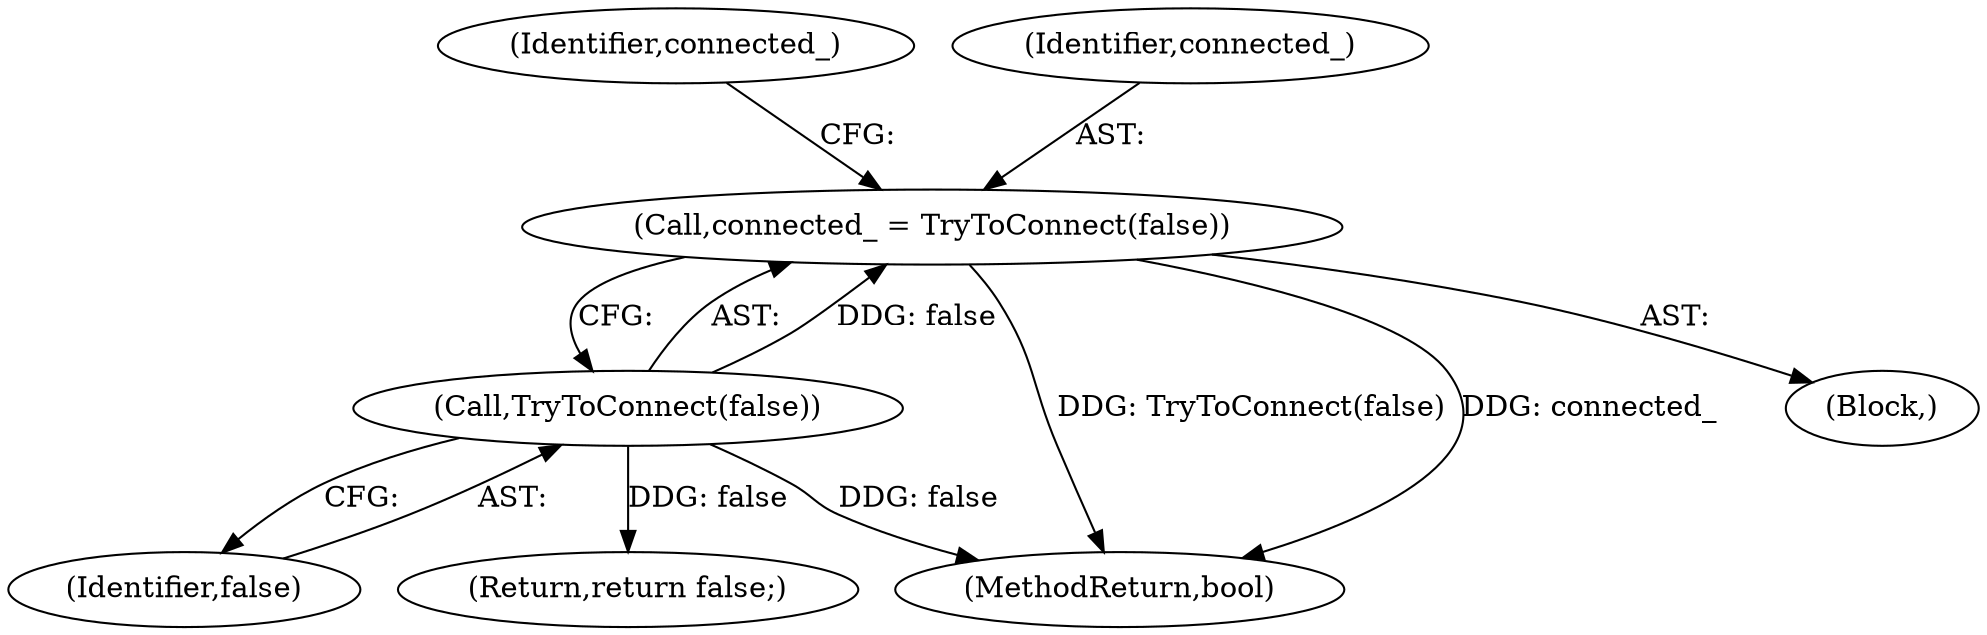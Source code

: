 digraph "0_Chrome_51dfe5e3b332bcea02fb4d4c7493ae841106dd9b_5@API" {
"1000161" [label="(Call,connected_ = TryToConnect(false))"];
"1000163" [label="(Call,TryToConnect(false))"];
"1000179" [label="(MethodReturn,bool)"];
"1000166" [label="(Identifier,connected_)"];
"1000162" [label="(Identifier,connected_)"];
"1000161" [label="(Call,connected_ = TryToConnect(false))"];
"1000163" [label="(Call,TryToConnect(false))"];
"1000164" [label="(Identifier,false)"];
"1000148" [label="(Block,)"];
"1000177" [label="(Return,return false;)"];
"1000161" -> "1000148"  [label="AST: "];
"1000161" -> "1000163"  [label="CFG: "];
"1000162" -> "1000161"  [label="AST: "];
"1000163" -> "1000161"  [label="AST: "];
"1000166" -> "1000161"  [label="CFG: "];
"1000161" -> "1000179"  [label="DDG: TryToConnect(false)"];
"1000161" -> "1000179"  [label="DDG: connected_"];
"1000163" -> "1000161"  [label="DDG: false"];
"1000163" -> "1000164"  [label="CFG: "];
"1000164" -> "1000163"  [label="AST: "];
"1000163" -> "1000179"  [label="DDG: false"];
"1000163" -> "1000177"  [label="DDG: false"];
}
